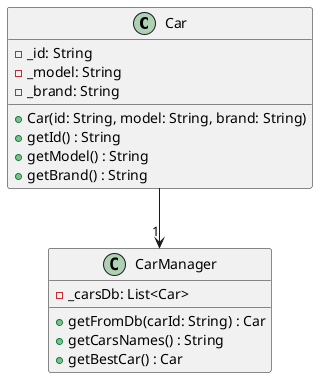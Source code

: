 @startuml

class Car {
    - _id: String
    - _model: String
    - _brand: String
    + Car(id: String, model: String, brand: String)
    + getId() : String
    + getModel() : String
    + getBrand() : String
}

class CarManager {
    - _carsDb: List<Car>
    + getFromDb(carId: String) : Car
    + getCarsNames() : String
    + getBestCar() : Car
}

Car --> "1" CarManager

@enduml






